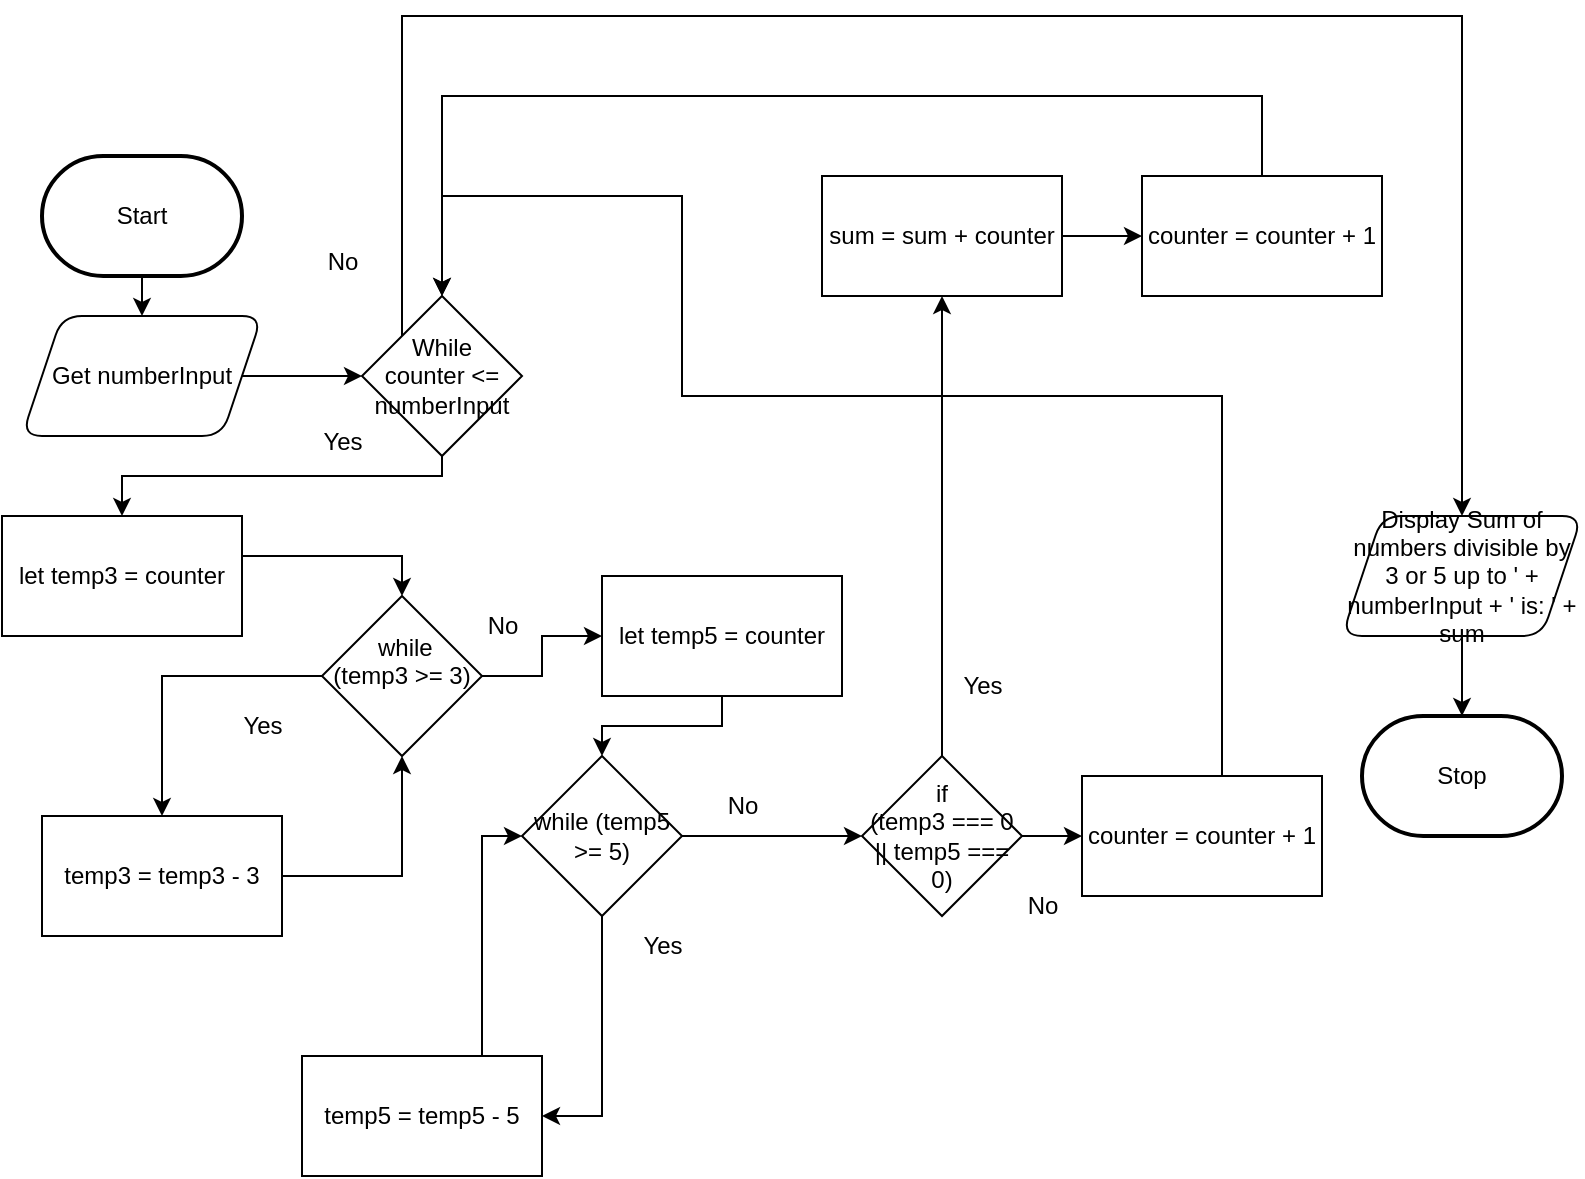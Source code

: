 <mxfile>
    <diagram id="HIP3nbAZw_EuaXWnEj3U" name="Page-1">
        <mxGraphModel dx="1214" dy="765" grid="1" gridSize="10" guides="1" tooltips="1" connect="1" arrows="1" fold="1" page="1" pageScale="1" pageWidth="850" pageHeight="1100" math="0" shadow="0">
            <root>
                <mxCell id="0"/>
                <mxCell id="1" parent="0"/>
                <mxCell id="6" value="" style="edgeStyle=orthogonalEdgeStyle;html=1;" parent="1" source="2" target="4" edge="1">
                    <mxGeometry relative="1" as="geometry"/>
                </mxCell>
                <mxCell id="2" value="Start" style="strokeWidth=2;html=1;shape=mxgraph.flowchart.terminator;whiteSpace=wrap;" parent="1" vertex="1">
                    <mxGeometry x="50" y="300" width="100" height="60" as="geometry"/>
                </mxCell>
                <mxCell id="3" value="Stop" style="strokeWidth=2;html=1;shape=mxgraph.flowchart.terminator;whiteSpace=wrap;" parent="1" vertex="1">
                    <mxGeometry x="710" y="580" width="100" height="60" as="geometry"/>
                </mxCell>
                <mxCell id="8" value="" style="edgeStyle=orthogonalEdgeStyle;html=1;" parent="1" source="4" target="7" edge="1">
                    <mxGeometry relative="1" as="geometry"/>
                </mxCell>
                <mxCell id="4" value="Get numberInput" style="shape=parallelogram;perimeter=parallelogramPerimeter;whiteSpace=wrap;html=1;fixedSize=1;rounded=1;" parent="1" vertex="1">
                    <mxGeometry x="40" y="380" width="120" height="60" as="geometry"/>
                </mxCell>
                <mxCell id="15" value="" style="edgeStyle=orthogonalEdgeStyle;html=1;rounded=0;curved=0;" parent="1" source="7" target="14" edge="1">
                    <mxGeometry relative="1" as="geometry">
                        <Array as="points">
                            <mxPoint x="250" y="460"/>
                            <mxPoint x="90" y="460"/>
                        </Array>
                    </mxGeometry>
                </mxCell>
                <mxCell id="52" style="edgeStyle=orthogonalEdgeStyle;html=1;rounded=0;curved=0;" parent="1" source="7" target="11" edge="1">
                    <mxGeometry relative="1" as="geometry">
                        <Array as="points">
                            <mxPoint x="230" y="230"/>
                            <mxPoint x="760" y="230"/>
                        </Array>
                    </mxGeometry>
                </mxCell>
                <mxCell id="7" value="While&lt;div&gt;counter &amp;lt;= numberInput&lt;/div&gt;" style="rhombus;whiteSpace=wrap;html=1;" parent="1" vertex="1">
                    <mxGeometry x="210" y="370" width="80" height="80" as="geometry"/>
                </mxCell>
                <mxCell id="12" value="" style="edgeStyle=orthogonalEdgeStyle;html=1;" parent="1" source="11" target="3" edge="1">
                    <mxGeometry relative="1" as="geometry"/>
                </mxCell>
                <mxCell id="11" value="Display Sum of numbers divisible by 3 or 5 up to &#39; + numberInput + &#39; is: &#39; + sum" style="shape=parallelogram;perimeter=parallelogramPerimeter;whiteSpace=wrap;html=1;fixedSize=1;rounded=1;" parent="1" vertex="1">
                    <mxGeometry x="700" y="480" width="120" height="60" as="geometry"/>
                </mxCell>
                <mxCell id="17" value="" style="edgeStyle=orthogonalEdgeStyle;html=1;rounded=0;curved=0;" parent="1" source="14" target="16" edge="1">
                    <mxGeometry relative="1" as="geometry">
                        <Array as="points">
                            <mxPoint x="230" y="500"/>
                        </Array>
                    </mxGeometry>
                </mxCell>
                <mxCell id="14" value="let temp3 = counter" style="whiteSpace=wrap;html=1;" parent="1" vertex="1">
                    <mxGeometry x="30" y="480" width="120" height="60" as="geometry"/>
                </mxCell>
                <mxCell id="19" value="" style="edgeStyle=orthogonalEdgeStyle;html=1;rounded=0;curved=0;" parent="1" source="16" target="18" edge="1">
                    <mxGeometry relative="1" as="geometry"/>
                </mxCell>
                <mxCell id="28" style="edgeStyle=orthogonalEdgeStyle;html=1;entryX=0;entryY=0.5;entryDx=0;entryDy=0;rounded=0;curved=0;" parent="1" source="16" target="27" edge="1">
                    <mxGeometry relative="1" as="geometry"/>
                </mxCell>
                <mxCell id="16" value="&lt;div&gt;&lt;font color=&quot;#000000&quot;&gt;&amp;nbsp; while&amp;nbsp;&lt;/font&gt;&lt;/div&gt;&lt;div&gt;&lt;font color=&quot;#000000&quot;&gt;(temp3 &amp;gt;= 3)&lt;/font&gt;&lt;/div&gt;&lt;div&gt;&lt;br&gt;&lt;/div&gt;" style="rhombus;whiteSpace=wrap;html=1;" parent="1" vertex="1">
                    <mxGeometry x="190" y="520" width="80" height="80" as="geometry"/>
                </mxCell>
                <mxCell id="25" style="edgeStyle=orthogonalEdgeStyle;html=1;entryX=0.5;entryY=1;entryDx=0;entryDy=0;rounded=0;curved=0;" parent="1" source="18" target="16" edge="1">
                    <mxGeometry relative="1" as="geometry"/>
                </mxCell>
                <mxCell id="18" value="&lt;div&gt;&lt;font color=&quot;#000000&quot;&gt;temp3 = temp3 - 3&lt;/font&gt;&lt;/div&gt;" style="whiteSpace=wrap;html=1;rounded=0;" parent="1" vertex="1">
                    <mxGeometry x="50" y="630" width="120" height="60" as="geometry"/>
                </mxCell>
                <mxCell id="20" value="Yes" style="text;html=1;align=center;verticalAlign=middle;resizable=0;points=[];autosize=1;strokeColor=none;fillColor=none;" parent="1" vertex="1">
                    <mxGeometry x="140" y="570" width="40" height="30" as="geometry"/>
                </mxCell>
                <mxCell id="32" style="edgeStyle=orthogonalEdgeStyle;html=1;entryX=0.5;entryY=0;entryDx=0;entryDy=0;rounded=0;curved=0;" parent="1" source="27" target="30" edge="1">
                    <mxGeometry relative="1" as="geometry"/>
                </mxCell>
                <mxCell id="27" value="let temp5 = counter" style="whiteSpace=wrap;html=1;rounded=0;" parent="1" vertex="1">
                    <mxGeometry x="330" y="510" width="120" height="60" as="geometry"/>
                </mxCell>
                <mxCell id="29" value="No" style="text;html=1;align=center;verticalAlign=middle;resizable=0;points=[];autosize=1;strokeColor=none;fillColor=none;" parent="1" vertex="1">
                    <mxGeometry x="260" y="520" width="40" height="30" as="geometry"/>
                </mxCell>
                <mxCell id="36" value="" style="edgeStyle=orthogonalEdgeStyle;html=1;rounded=0;curved=0;" parent="1" source="30" target="33" edge="1">
                    <mxGeometry relative="1" as="geometry">
                        <Array as="points">
                            <mxPoint x="330" y="780"/>
                        </Array>
                    </mxGeometry>
                </mxCell>
                <mxCell id="41" value="" style="edgeStyle=orthogonalEdgeStyle;html=1;" parent="1" source="30" target="40" edge="1">
                    <mxGeometry relative="1" as="geometry"/>
                </mxCell>
                <mxCell id="30" value="while (temp5 &amp;gt;= 5)" style="rhombus;whiteSpace=wrap;html=1;" parent="1" vertex="1">
                    <mxGeometry x="290" y="600" width="80" height="80" as="geometry"/>
                </mxCell>
                <mxCell id="38" style="edgeStyle=orthogonalEdgeStyle;html=1;entryX=0;entryY=0.5;entryDx=0;entryDy=0;rounded=0;curved=0;" parent="1" source="33" target="30" edge="1">
                    <mxGeometry relative="1" as="geometry">
                        <Array as="points">
                            <mxPoint x="270" y="640"/>
                        </Array>
                    </mxGeometry>
                </mxCell>
                <mxCell id="33" value="&lt;div&gt;&lt;font color=&quot;#000000&quot;&gt;temp5 = temp5 - 5&lt;/font&gt;&lt;/div&gt;" style="whiteSpace=wrap;html=1;rounded=0;" parent="1" vertex="1">
                    <mxGeometry x="180" y="750" width="120" height="60" as="geometry"/>
                </mxCell>
                <mxCell id="37" value="Yes" style="text;html=1;align=center;verticalAlign=middle;resizable=0;points=[];autosize=1;strokeColor=none;fillColor=none;" parent="1" vertex="1">
                    <mxGeometry x="340" y="680" width="40" height="30" as="geometry"/>
                </mxCell>
                <mxCell id="46" style="edgeStyle=orthogonalEdgeStyle;html=1;entryX=0.5;entryY=1;entryDx=0;entryDy=0;" parent="1" source="40" target="44" edge="1">
                    <mxGeometry relative="1" as="geometry"/>
                </mxCell>
                <mxCell id="55" value="" style="edgeStyle=orthogonalEdgeStyle;html=1;" parent="1" source="40" target="54" edge="1">
                    <mxGeometry relative="1" as="geometry"/>
                </mxCell>
                <mxCell id="40" value="&lt;div&gt;&lt;font color=&quot;#000000&quot;&gt;if&lt;/font&gt;&lt;/div&gt;&lt;div&gt;&lt;font color=&quot;#000000&quot;&gt;(temp3 === 0 || temp5 === 0)&lt;/font&gt;&lt;/div&gt;" style="rhombus;whiteSpace=wrap;html=1;" parent="1" vertex="1">
                    <mxGeometry x="460" y="600" width="80" height="80" as="geometry"/>
                </mxCell>
                <mxCell id="42" value="No" style="text;html=1;align=center;verticalAlign=middle;resizable=0;points=[];autosize=1;strokeColor=none;fillColor=none;" parent="1" vertex="1">
                    <mxGeometry x="380" y="610" width="40" height="30" as="geometry"/>
                </mxCell>
                <mxCell id="49" value="" style="edgeStyle=orthogonalEdgeStyle;html=1;" parent="1" source="44" target="48" edge="1">
                    <mxGeometry relative="1" as="geometry"/>
                </mxCell>
                <mxCell id="44" value="&lt;div&gt;&lt;font color=&quot;#000000&quot;&gt;sum = sum + counter&lt;/font&gt;&lt;/div&gt;" style="whiteSpace=wrap;html=1;" parent="1" vertex="1">
                    <mxGeometry x="440" y="310" width="120" height="60" as="geometry"/>
                </mxCell>
                <mxCell id="47" value="Yes" style="text;html=1;align=center;verticalAlign=middle;resizable=0;points=[];autosize=1;strokeColor=none;fillColor=none;" parent="1" vertex="1">
                    <mxGeometry x="500" y="550" width="40" height="30" as="geometry"/>
                </mxCell>
                <mxCell id="51" style="edgeStyle=orthogonalEdgeStyle;html=1;entryX=0.5;entryY=0;entryDx=0;entryDy=0;rounded=0;curved=0;" parent="1" source="48" target="7" edge="1">
                    <mxGeometry relative="1" as="geometry">
                        <mxPoint x="660" y="130" as="targetPoint"/>
                        <Array as="points">
                            <mxPoint x="660" y="270"/>
                            <mxPoint x="250" y="270"/>
                        </Array>
                    </mxGeometry>
                </mxCell>
                <mxCell id="48" value="&lt;div&gt;&lt;font color=&quot;#000000&quot;&gt;counter = counter + 1&lt;/font&gt;&lt;/div&gt;" style="whiteSpace=wrap;html=1;" parent="1" vertex="1">
                    <mxGeometry x="600" y="310" width="120" height="60" as="geometry"/>
                </mxCell>
                <mxCell id="50" value="Yes" style="text;html=1;align=center;verticalAlign=middle;resizable=0;points=[];autosize=1;strokeColor=none;fillColor=none;" parent="1" vertex="1">
                    <mxGeometry x="180" y="428" width="40" height="30" as="geometry"/>
                </mxCell>
                <mxCell id="53" value="No" style="text;html=1;align=center;verticalAlign=middle;resizable=0;points=[];autosize=1;strokeColor=none;fillColor=none;" parent="1" vertex="1">
                    <mxGeometry x="180" y="338" width="40" height="30" as="geometry"/>
                </mxCell>
                <mxCell id="56" style="edgeStyle=orthogonalEdgeStyle;html=1;entryX=0.5;entryY=0;entryDx=0;entryDy=0;rounded=0;curved=0;" parent="1" source="54" target="7" edge="1">
                    <mxGeometry relative="1" as="geometry">
                        <Array as="points">
                            <mxPoint x="640" y="420"/>
                            <mxPoint x="370" y="420"/>
                            <mxPoint x="370" y="320"/>
                            <mxPoint x="250" y="320"/>
                        </Array>
                    </mxGeometry>
                </mxCell>
                <mxCell id="54" value="counter = counter + 1" style="whiteSpace=wrap;html=1;rounded=0;" parent="1" vertex="1">
                    <mxGeometry x="570" y="610" width="120" height="60" as="geometry"/>
                </mxCell>
                <mxCell id="57" value="No" style="text;html=1;align=center;verticalAlign=middle;resizable=0;points=[];autosize=1;strokeColor=none;fillColor=none;" vertex="1" parent="1">
                    <mxGeometry x="530" y="660" width="40" height="30" as="geometry"/>
                </mxCell>
            </root>
        </mxGraphModel>
    </diagram>
</mxfile>